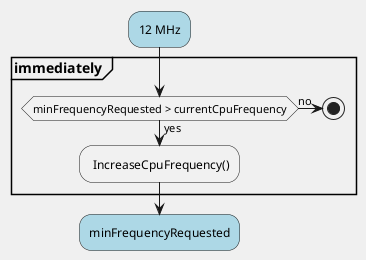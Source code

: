 @startuml
skinparam BackgroundColor F0F0F0

#lightblue :12 MHz;

partition "**immediately **" {
   if (minFrequencyRequested > currentCpuFrequency) then (yes)
  : IncreaseCpuFrequency();
  else (no) 
  stop;
  endif
}


#lightblue :minFrequencyRequested;
@enduml
